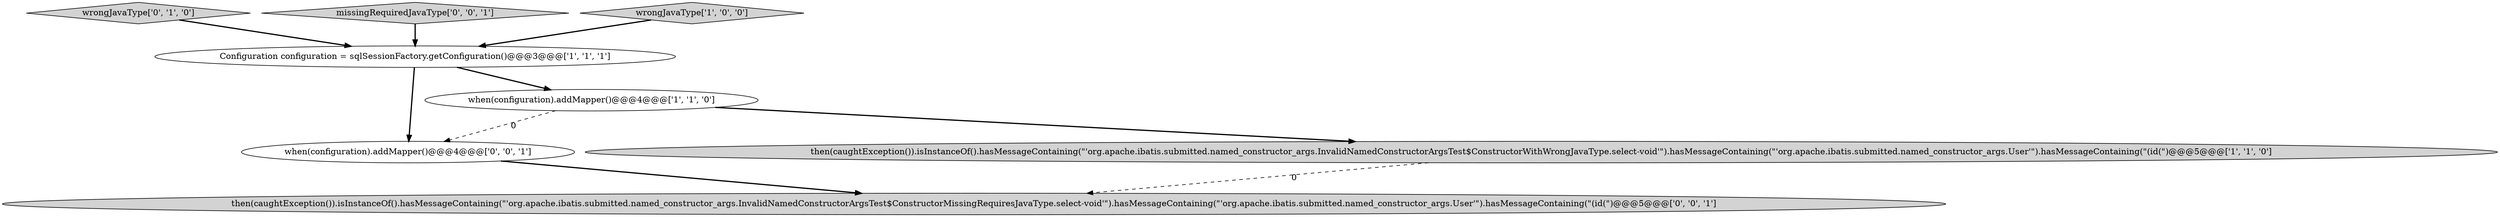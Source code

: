 digraph {
4 [style = filled, label = "wrongJavaType['0', '1', '0']", fillcolor = lightgray, shape = diamond image = "AAA0AAABBB2BBB"];
1 [style = filled, label = "Configuration configuration = sqlSessionFactory.getConfiguration()@@@3@@@['1', '1', '1']", fillcolor = white, shape = ellipse image = "AAA0AAABBB1BBB"];
5 [style = filled, label = "missingRequiredJavaType['0', '0', '1']", fillcolor = lightgray, shape = diamond image = "AAA0AAABBB3BBB"];
7 [style = filled, label = "then(caughtException()).isInstanceOf().hasMessageContaining(\"'org.apache.ibatis.submitted.named_constructor_args.InvalidNamedConstructorArgsTest$ConstructorMissingRequiresJavaType.select-void'\").hasMessageContaining(\"'org.apache.ibatis.submitted.named_constructor_args.User'\").hasMessageContaining(\"(id(\")@@@5@@@['0', '0', '1']", fillcolor = lightgray, shape = ellipse image = "AAA0AAABBB3BBB"];
2 [style = filled, label = "wrongJavaType['1', '0', '0']", fillcolor = lightgray, shape = diamond image = "AAA0AAABBB1BBB"];
6 [style = filled, label = "when(configuration).addMapper()@@@4@@@['0', '0', '1']", fillcolor = white, shape = ellipse image = "AAA0AAABBB3BBB"];
0 [style = filled, label = "then(caughtException()).isInstanceOf().hasMessageContaining(\"'org.apache.ibatis.submitted.named_constructor_args.InvalidNamedConstructorArgsTest$ConstructorWithWrongJavaType.select-void'\").hasMessageContaining(\"'org.apache.ibatis.submitted.named_constructor_args.User'\").hasMessageContaining(\"(id(\")@@@5@@@['1', '1', '0']", fillcolor = lightgray, shape = ellipse image = "AAA0AAABBB1BBB"];
3 [style = filled, label = "when(configuration).addMapper()@@@4@@@['1', '1', '0']", fillcolor = white, shape = ellipse image = "AAA0AAABBB1BBB"];
1->3 [style = bold, label=""];
5->1 [style = bold, label=""];
4->1 [style = bold, label=""];
3->6 [style = dashed, label="0"];
1->6 [style = bold, label=""];
6->7 [style = bold, label=""];
0->7 [style = dashed, label="0"];
2->1 [style = bold, label=""];
3->0 [style = bold, label=""];
}

